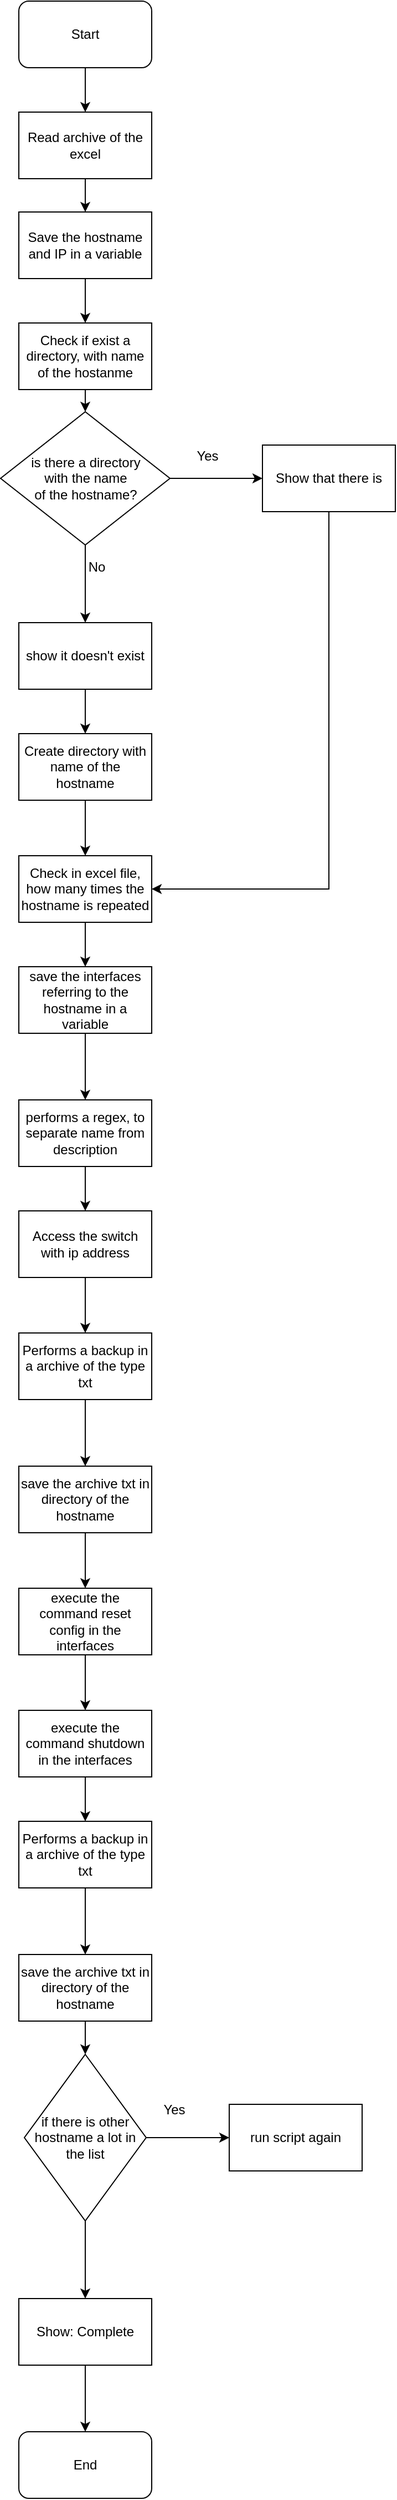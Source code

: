 <mxfile version="17.2.5" type="github">
  <diagram id="C5RBs43oDa-KdzZeNtuy" name="Page-1">
    <mxGraphModel dx="2670" dy="1153" grid="1" gridSize="10" guides="1" tooltips="1" connect="1" arrows="1" fold="1" page="1" pageScale="1" pageWidth="827" pageHeight="1169" math="0" shadow="0">
      <root>
        <mxCell id="WIyWlLk6GJQsqaUBKTNV-0" />
        <mxCell id="WIyWlLk6GJQsqaUBKTNV-1" parent="WIyWlLk6GJQsqaUBKTNV-0" />
        <mxCell id="Xr1x-HlXH9qI0TL9uDI--33" style="edgeStyle=orthogonalEdgeStyle;rounded=0;orthogonalLoop=1;jettySize=auto;html=1;exitX=0.5;exitY=1;exitDx=0;exitDy=0;entryX=0.5;entryY=0;entryDx=0;entryDy=0;" edge="1" parent="WIyWlLk6GJQsqaUBKTNV-1" source="Xr1x-HlXH9qI0TL9uDI--0" target="Xr1x-HlXH9qI0TL9uDI--3">
          <mxGeometry relative="1" as="geometry" />
        </mxCell>
        <mxCell id="Xr1x-HlXH9qI0TL9uDI--0" value="Start" style="rounded=1;whiteSpace=wrap;html=1;" vertex="1" parent="WIyWlLk6GJQsqaUBKTNV-1">
          <mxGeometry x="660" y="60" width="120" height="60" as="geometry" />
        </mxCell>
        <mxCell id="Xr1x-HlXH9qI0TL9uDI--34" style="edgeStyle=orthogonalEdgeStyle;rounded=0;orthogonalLoop=1;jettySize=auto;html=1;exitX=0.5;exitY=1;exitDx=0;exitDy=0;" edge="1" parent="WIyWlLk6GJQsqaUBKTNV-1" source="Xr1x-HlXH9qI0TL9uDI--3" target="Xr1x-HlXH9qI0TL9uDI--4">
          <mxGeometry relative="1" as="geometry" />
        </mxCell>
        <mxCell id="Xr1x-HlXH9qI0TL9uDI--3" value="Read archive of the&lt;br&gt;excel" style="rounded=0;whiteSpace=wrap;html=1;" vertex="1" parent="WIyWlLk6GJQsqaUBKTNV-1">
          <mxGeometry x="660" y="160" width="120" height="60" as="geometry" />
        </mxCell>
        <mxCell id="Xr1x-HlXH9qI0TL9uDI--35" style="edgeStyle=orthogonalEdgeStyle;rounded=0;orthogonalLoop=1;jettySize=auto;html=1;exitX=0.5;exitY=1;exitDx=0;exitDy=0;entryX=0.5;entryY=0;entryDx=0;entryDy=0;" edge="1" parent="WIyWlLk6GJQsqaUBKTNV-1" source="Xr1x-HlXH9qI0TL9uDI--4" target="Xr1x-HlXH9qI0TL9uDI--5">
          <mxGeometry relative="1" as="geometry" />
        </mxCell>
        <mxCell id="Xr1x-HlXH9qI0TL9uDI--4" value="Save the hostname and IP in a variable" style="rounded=0;whiteSpace=wrap;html=1;" vertex="1" parent="WIyWlLk6GJQsqaUBKTNV-1">
          <mxGeometry x="660" y="250" width="120" height="60" as="geometry" />
        </mxCell>
        <mxCell id="Xr1x-HlXH9qI0TL9uDI--36" style="edgeStyle=orthogonalEdgeStyle;rounded=0;orthogonalLoop=1;jettySize=auto;html=1;exitX=0.5;exitY=1;exitDx=0;exitDy=0;entryX=0.5;entryY=0;entryDx=0;entryDy=0;" edge="1" parent="WIyWlLk6GJQsqaUBKTNV-1" source="Xr1x-HlXH9qI0TL9uDI--5" target="Xr1x-HlXH9qI0TL9uDI--6">
          <mxGeometry relative="1" as="geometry" />
        </mxCell>
        <mxCell id="Xr1x-HlXH9qI0TL9uDI--5" value="Check if exist a directory, with name of the hostanme" style="rounded=0;whiteSpace=wrap;html=1;" vertex="1" parent="WIyWlLk6GJQsqaUBKTNV-1">
          <mxGeometry x="660" y="350" width="120" height="60" as="geometry" />
        </mxCell>
        <mxCell id="Xr1x-HlXH9qI0TL9uDI--8" style="edgeStyle=orthogonalEdgeStyle;rounded=0;orthogonalLoop=1;jettySize=auto;html=1;entryX=0;entryY=0.5;entryDx=0;entryDy=0;" edge="1" parent="WIyWlLk6GJQsqaUBKTNV-1" source="Xr1x-HlXH9qI0TL9uDI--6" target="Xr1x-HlXH9qI0TL9uDI--7">
          <mxGeometry relative="1" as="geometry" />
        </mxCell>
        <mxCell id="Xr1x-HlXH9qI0TL9uDI--11" style="edgeStyle=orthogonalEdgeStyle;rounded=0;orthogonalLoop=1;jettySize=auto;html=1;exitX=0.5;exitY=1;exitDx=0;exitDy=0;" edge="1" parent="WIyWlLk6GJQsqaUBKTNV-1" source="Xr1x-HlXH9qI0TL9uDI--6" target="Xr1x-HlXH9qI0TL9uDI--10">
          <mxGeometry relative="1" as="geometry" />
        </mxCell>
        <mxCell id="Xr1x-HlXH9qI0TL9uDI--6" value="is there a directory &lt;br&gt;with the name &lt;br&gt;of the hostname?" style="rhombus;whiteSpace=wrap;html=1;" vertex="1" parent="WIyWlLk6GJQsqaUBKTNV-1">
          <mxGeometry x="643.5" y="430" width="153" height="120" as="geometry" />
        </mxCell>
        <mxCell id="Xr1x-HlXH9qI0TL9uDI--37" style="edgeStyle=orthogonalEdgeStyle;rounded=0;orthogonalLoop=1;jettySize=auto;html=1;exitX=0.5;exitY=1;exitDx=0;exitDy=0;entryX=1;entryY=0.5;entryDx=0;entryDy=0;" edge="1" parent="WIyWlLk6GJQsqaUBKTNV-1" source="Xr1x-HlXH9qI0TL9uDI--7" target="Xr1x-HlXH9qI0TL9uDI--14">
          <mxGeometry relative="1" as="geometry" />
        </mxCell>
        <mxCell id="Xr1x-HlXH9qI0TL9uDI--7" value="Show that there is" style="rounded=0;whiteSpace=wrap;html=1;" vertex="1" parent="WIyWlLk6GJQsqaUBKTNV-1">
          <mxGeometry x="880" y="460" width="120" height="60" as="geometry" />
        </mxCell>
        <mxCell id="Xr1x-HlXH9qI0TL9uDI--9" value="Yes" style="text;html=1;align=center;verticalAlign=middle;resizable=0;points=[];autosize=1;strokeColor=none;fillColor=none;" vertex="1" parent="WIyWlLk6GJQsqaUBKTNV-1">
          <mxGeometry x="810" y="460" width="40" height="20" as="geometry" />
        </mxCell>
        <mxCell id="Xr1x-HlXH9qI0TL9uDI--38" style="edgeStyle=orthogonalEdgeStyle;rounded=0;orthogonalLoop=1;jettySize=auto;html=1;exitX=0.5;exitY=1;exitDx=0;exitDy=0;" edge="1" parent="WIyWlLk6GJQsqaUBKTNV-1" source="Xr1x-HlXH9qI0TL9uDI--10" target="Xr1x-HlXH9qI0TL9uDI--13">
          <mxGeometry relative="1" as="geometry" />
        </mxCell>
        <mxCell id="Xr1x-HlXH9qI0TL9uDI--10" value="show it doesn&#39;t exist" style="rounded=0;whiteSpace=wrap;html=1;" vertex="1" parent="WIyWlLk6GJQsqaUBKTNV-1">
          <mxGeometry x="660" y="620" width="120" height="60" as="geometry" />
        </mxCell>
        <mxCell id="Xr1x-HlXH9qI0TL9uDI--12" value="No" style="text;html=1;align=center;verticalAlign=middle;resizable=0;points=[];autosize=1;strokeColor=none;fillColor=none;" vertex="1" parent="WIyWlLk6GJQsqaUBKTNV-1">
          <mxGeometry x="715" y="560" width="30" height="20" as="geometry" />
        </mxCell>
        <mxCell id="Xr1x-HlXH9qI0TL9uDI--39" style="edgeStyle=orthogonalEdgeStyle;rounded=0;orthogonalLoop=1;jettySize=auto;html=1;exitX=0.5;exitY=1;exitDx=0;exitDy=0;entryX=0.5;entryY=0;entryDx=0;entryDy=0;" edge="1" parent="WIyWlLk6GJQsqaUBKTNV-1" source="Xr1x-HlXH9qI0TL9uDI--13" target="Xr1x-HlXH9qI0TL9uDI--14">
          <mxGeometry relative="1" as="geometry" />
        </mxCell>
        <mxCell id="Xr1x-HlXH9qI0TL9uDI--13" value="Create directory with name of the hostname" style="rounded=0;whiteSpace=wrap;html=1;" vertex="1" parent="WIyWlLk6GJQsqaUBKTNV-1">
          <mxGeometry x="660" y="720" width="120" height="60" as="geometry" />
        </mxCell>
        <mxCell id="Xr1x-HlXH9qI0TL9uDI--40" style="edgeStyle=orthogonalEdgeStyle;rounded=0;orthogonalLoop=1;jettySize=auto;html=1;exitX=0.5;exitY=1;exitDx=0;exitDy=0;" edge="1" parent="WIyWlLk6GJQsqaUBKTNV-1" source="Xr1x-HlXH9qI0TL9uDI--14" target="Xr1x-HlXH9qI0TL9uDI--15">
          <mxGeometry relative="1" as="geometry" />
        </mxCell>
        <mxCell id="Xr1x-HlXH9qI0TL9uDI--14" value="Check in excel file, how many times the hostname is repeated" style="rounded=0;whiteSpace=wrap;html=1;" vertex="1" parent="WIyWlLk6GJQsqaUBKTNV-1">
          <mxGeometry x="660" y="830" width="120" height="60" as="geometry" />
        </mxCell>
        <mxCell id="Xr1x-HlXH9qI0TL9uDI--41" style="edgeStyle=orthogonalEdgeStyle;rounded=0;orthogonalLoop=1;jettySize=auto;html=1;exitX=0.5;exitY=1;exitDx=0;exitDy=0;entryX=0.5;entryY=0;entryDx=0;entryDy=0;" edge="1" parent="WIyWlLk6GJQsqaUBKTNV-1" source="Xr1x-HlXH9qI0TL9uDI--15" target="Xr1x-HlXH9qI0TL9uDI--16">
          <mxGeometry relative="1" as="geometry" />
        </mxCell>
        <mxCell id="Xr1x-HlXH9qI0TL9uDI--15" value="save the interfaces referring to the hostname in a variable" style="rounded=0;whiteSpace=wrap;html=1;" vertex="1" parent="WIyWlLk6GJQsqaUBKTNV-1">
          <mxGeometry x="660" y="930" width="120" height="60" as="geometry" />
        </mxCell>
        <mxCell id="Xr1x-HlXH9qI0TL9uDI--42" style="edgeStyle=orthogonalEdgeStyle;rounded=0;orthogonalLoop=1;jettySize=auto;html=1;exitX=0.5;exitY=1;exitDx=0;exitDy=0;entryX=0.5;entryY=0;entryDx=0;entryDy=0;" edge="1" parent="WIyWlLk6GJQsqaUBKTNV-1" source="Xr1x-HlXH9qI0TL9uDI--16" target="Xr1x-HlXH9qI0TL9uDI--17">
          <mxGeometry relative="1" as="geometry" />
        </mxCell>
        <mxCell id="Xr1x-HlXH9qI0TL9uDI--16" value="performs a regex, to separate name from description" style="rounded=0;whiteSpace=wrap;html=1;" vertex="1" parent="WIyWlLk6GJQsqaUBKTNV-1">
          <mxGeometry x="660" y="1050" width="120" height="60" as="geometry" />
        </mxCell>
        <mxCell id="Xr1x-HlXH9qI0TL9uDI--43" style="edgeStyle=orthogonalEdgeStyle;rounded=0;orthogonalLoop=1;jettySize=auto;html=1;exitX=0.5;exitY=1;exitDx=0;exitDy=0;entryX=0.5;entryY=0;entryDx=0;entryDy=0;" edge="1" parent="WIyWlLk6GJQsqaUBKTNV-1" source="Xr1x-HlXH9qI0TL9uDI--17" target="Xr1x-HlXH9qI0TL9uDI--18">
          <mxGeometry relative="1" as="geometry" />
        </mxCell>
        <mxCell id="Xr1x-HlXH9qI0TL9uDI--17" value="Access the switch with ip address" style="rounded=0;whiteSpace=wrap;html=1;" vertex="1" parent="WIyWlLk6GJQsqaUBKTNV-1">
          <mxGeometry x="660" y="1150" width="120" height="60" as="geometry" />
        </mxCell>
        <mxCell id="Xr1x-HlXH9qI0TL9uDI--44" style="edgeStyle=orthogonalEdgeStyle;rounded=0;orthogonalLoop=1;jettySize=auto;html=1;exitX=0.5;exitY=1;exitDx=0;exitDy=0;entryX=0.5;entryY=0;entryDx=0;entryDy=0;" edge="1" parent="WIyWlLk6GJQsqaUBKTNV-1" source="Xr1x-HlXH9qI0TL9uDI--18" target="Xr1x-HlXH9qI0TL9uDI--19">
          <mxGeometry relative="1" as="geometry" />
        </mxCell>
        <mxCell id="Xr1x-HlXH9qI0TL9uDI--18" value="Performs a backup in a archive of the type txt" style="rounded=0;whiteSpace=wrap;html=1;" vertex="1" parent="WIyWlLk6GJQsqaUBKTNV-1">
          <mxGeometry x="660" y="1260" width="120" height="60" as="geometry" />
        </mxCell>
        <mxCell id="Xr1x-HlXH9qI0TL9uDI--45" style="edgeStyle=orthogonalEdgeStyle;rounded=0;orthogonalLoop=1;jettySize=auto;html=1;exitX=0.5;exitY=1;exitDx=0;exitDy=0;" edge="1" parent="WIyWlLk6GJQsqaUBKTNV-1" source="Xr1x-HlXH9qI0TL9uDI--19" target="Xr1x-HlXH9qI0TL9uDI--20">
          <mxGeometry relative="1" as="geometry" />
        </mxCell>
        <mxCell id="Xr1x-HlXH9qI0TL9uDI--19" value="save the archive txt in directory of the hostname" style="rounded=0;whiteSpace=wrap;html=1;" vertex="1" parent="WIyWlLk6GJQsqaUBKTNV-1">
          <mxGeometry x="660" y="1380" width="120" height="60" as="geometry" />
        </mxCell>
        <mxCell id="Xr1x-HlXH9qI0TL9uDI--46" style="edgeStyle=orthogonalEdgeStyle;rounded=0;orthogonalLoop=1;jettySize=auto;html=1;exitX=0.5;exitY=1;exitDx=0;exitDy=0;" edge="1" parent="WIyWlLk6GJQsqaUBKTNV-1" source="Xr1x-HlXH9qI0TL9uDI--20" target="Xr1x-HlXH9qI0TL9uDI--21">
          <mxGeometry relative="1" as="geometry" />
        </mxCell>
        <mxCell id="Xr1x-HlXH9qI0TL9uDI--20" value="execute the command reset config in the interfaces" style="rounded=0;whiteSpace=wrap;html=1;" vertex="1" parent="WIyWlLk6GJQsqaUBKTNV-1">
          <mxGeometry x="660" y="1490" width="120" height="60" as="geometry" />
        </mxCell>
        <mxCell id="Xr1x-HlXH9qI0TL9uDI--47" style="edgeStyle=orthogonalEdgeStyle;rounded=0;orthogonalLoop=1;jettySize=auto;html=1;exitX=0.5;exitY=1;exitDx=0;exitDy=0;entryX=0.5;entryY=0;entryDx=0;entryDy=0;" edge="1" parent="WIyWlLk6GJQsqaUBKTNV-1" source="Xr1x-HlXH9qI0TL9uDI--21" target="Xr1x-HlXH9qI0TL9uDI--23">
          <mxGeometry relative="1" as="geometry" />
        </mxCell>
        <mxCell id="Xr1x-HlXH9qI0TL9uDI--21" value="execute the command shutdown in the interfaces" style="rounded=0;whiteSpace=wrap;html=1;" vertex="1" parent="WIyWlLk6GJQsqaUBKTNV-1">
          <mxGeometry x="660" y="1600" width="120" height="60" as="geometry" />
        </mxCell>
        <mxCell id="Xr1x-HlXH9qI0TL9uDI--48" style="edgeStyle=orthogonalEdgeStyle;rounded=0;orthogonalLoop=1;jettySize=auto;html=1;exitX=0.5;exitY=1;exitDx=0;exitDy=0;" edge="1" parent="WIyWlLk6GJQsqaUBKTNV-1" source="Xr1x-HlXH9qI0TL9uDI--23" target="Xr1x-HlXH9qI0TL9uDI--24">
          <mxGeometry relative="1" as="geometry" />
        </mxCell>
        <mxCell id="Xr1x-HlXH9qI0TL9uDI--23" value="Performs a backup in a archive of the type txt" style="rounded=0;whiteSpace=wrap;html=1;" vertex="1" parent="WIyWlLk6GJQsqaUBKTNV-1">
          <mxGeometry x="660" y="1700" width="120" height="60" as="geometry" />
        </mxCell>
        <mxCell id="Xr1x-HlXH9qI0TL9uDI--49" style="edgeStyle=orthogonalEdgeStyle;rounded=0;orthogonalLoop=1;jettySize=auto;html=1;exitX=0.5;exitY=1;exitDx=0;exitDy=0;entryX=0.5;entryY=0;entryDx=0;entryDy=0;" edge="1" parent="WIyWlLk6GJQsqaUBKTNV-1" source="Xr1x-HlXH9qI0TL9uDI--24" target="Xr1x-HlXH9qI0TL9uDI--26">
          <mxGeometry relative="1" as="geometry" />
        </mxCell>
        <mxCell id="Xr1x-HlXH9qI0TL9uDI--24" value="save the archive txt in directory of the hostname" style="rounded=0;whiteSpace=wrap;html=1;" vertex="1" parent="WIyWlLk6GJQsqaUBKTNV-1">
          <mxGeometry x="660" y="1820" width="120" height="60" as="geometry" />
        </mxCell>
        <mxCell id="Xr1x-HlXH9qI0TL9uDI--29" style="edgeStyle=orthogonalEdgeStyle;rounded=0;orthogonalLoop=1;jettySize=auto;html=1;exitX=1;exitY=0.5;exitDx=0;exitDy=0;entryX=0;entryY=0.5;entryDx=0;entryDy=0;" edge="1" parent="WIyWlLk6GJQsqaUBKTNV-1" source="Xr1x-HlXH9qI0TL9uDI--26" target="Xr1x-HlXH9qI0TL9uDI--27">
          <mxGeometry relative="1" as="geometry" />
        </mxCell>
        <mxCell id="Xr1x-HlXH9qI0TL9uDI--31" style="edgeStyle=orthogonalEdgeStyle;rounded=0;orthogonalLoop=1;jettySize=auto;html=1;exitX=0.5;exitY=1;exitDx=0;exitDy=0;entryX=0.5;entryY=0;entryDx=0;entryDy=0;" edge="1" parent="WIyWlLk6GJQsqaUBKTNV-1" source="Xr1x-HlXH9qI0TL9uDI--26" target="Xr1x-HlXH9qI0TL9uDI--28">
          <mxGeometry relative="1" as="geometry" />
        </mxCell>
        <mxCell id="Xr1x-HlXH9qI0TL9uDI--26" value="if there is other hostname a lot in the list" style="rhombus;whiteSpace=wrap;html=1;" vertex="1" parent="WIyWlLk6GJQsqaUBKTNV-1">
          <mxGeometry x="665" y="1910" width="110" height="150" as="geometry" />
        </mxCell>
        <mxCell id="Xr1x-HlXH9qI0TL9uDI--27" value="run script again" style="rounded=0;whiteSpace=wrap;html=1;" vertex="1" parent="WIyWlLk6GJQsqaUBKTNV-1">
          <mxGeometry x="850" y="1955" width="120" height="60" as="geometry" />
        </mxCell>
        <mxCell id="Xr1x-HlXH9qI0TL9uDI--50" style="edgeStyle=orthogonalEdgeStyle;rounded=0;orthogonalLoop=1;jettySize=auto;html=1;exitX=0.5;exitY=1;exitDx=0;exitDy=0;entryX=0.5;entryY=0;entryDx=0;entryDy=0;" edge="1" parent="WIyWlLk6GJQsqaUBKTNV-1" source="Xr1x-HlXH9qI0TL9uDI--28" target="Xr1x-HlXH9qI0TL9uDI--32">
          <mxGeometry relative="1" as="geometry" />
        </mxCell>
        <mxCell id="Xr1x-HlXH9qI0TL9uDI--28" value="Show: Complete" style="rounded=0;whiteSpace=wrap;html=1;" vertex="1" parent="WIyWlLk6GJQsqaUBKTNV-1">
          <mxGeometry x="660" y="2130" width="120" height="60" as="geometry" />
        </mxCell>
        <mxCell id="Xr1x-HlXH9qI0TL9uDI--30" value="Yes" style="text;html=1;align=center;verticalAlign=middle;resizable=0;points=[];autosize=1;strokeColor=none;fillColor=none;" vertex="1" parent="WIyWlLk6GJQsqaUBKTNV-1">
          <mxGeometry x="780" y="1950" width="40" height="20" as="geometry" />
        </mxCell>
        <mxCell id="Xr1x-HlXH9qI0TL9uDI--32" value="End" style="rounded=1;whiteSpace=wrap;html=1;" vertex="1" parent="WIyWlLk6GJQsqaUBKTNV-1">
          <mxGeometry x="660" y="2250" width="120" height="60" as="geometry" />
        </mxCell>
      </root>
    </mxGraphModel>
  </diagram>
</mxfile>
